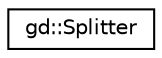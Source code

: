 digraph "Graphical Class Hierarchy"
{
  edge [fontname="Helvetica",fontsize="10",labelfontname="Helvetica",labelfontsize="10"];
  node [fontname="Helvetica",fontsize="10",shape=record];
  rankdir="LR";
  Node1 [label="gd::Splitter",height=0.2,width=0.4,color="black", fillcolor="white", style="filled",URL="$classgd_1_1_splitter.html",tooltip="Split a tree of SerializerElement according to tags name. It replaces cut subtree by a SerializerElem..."];
}

